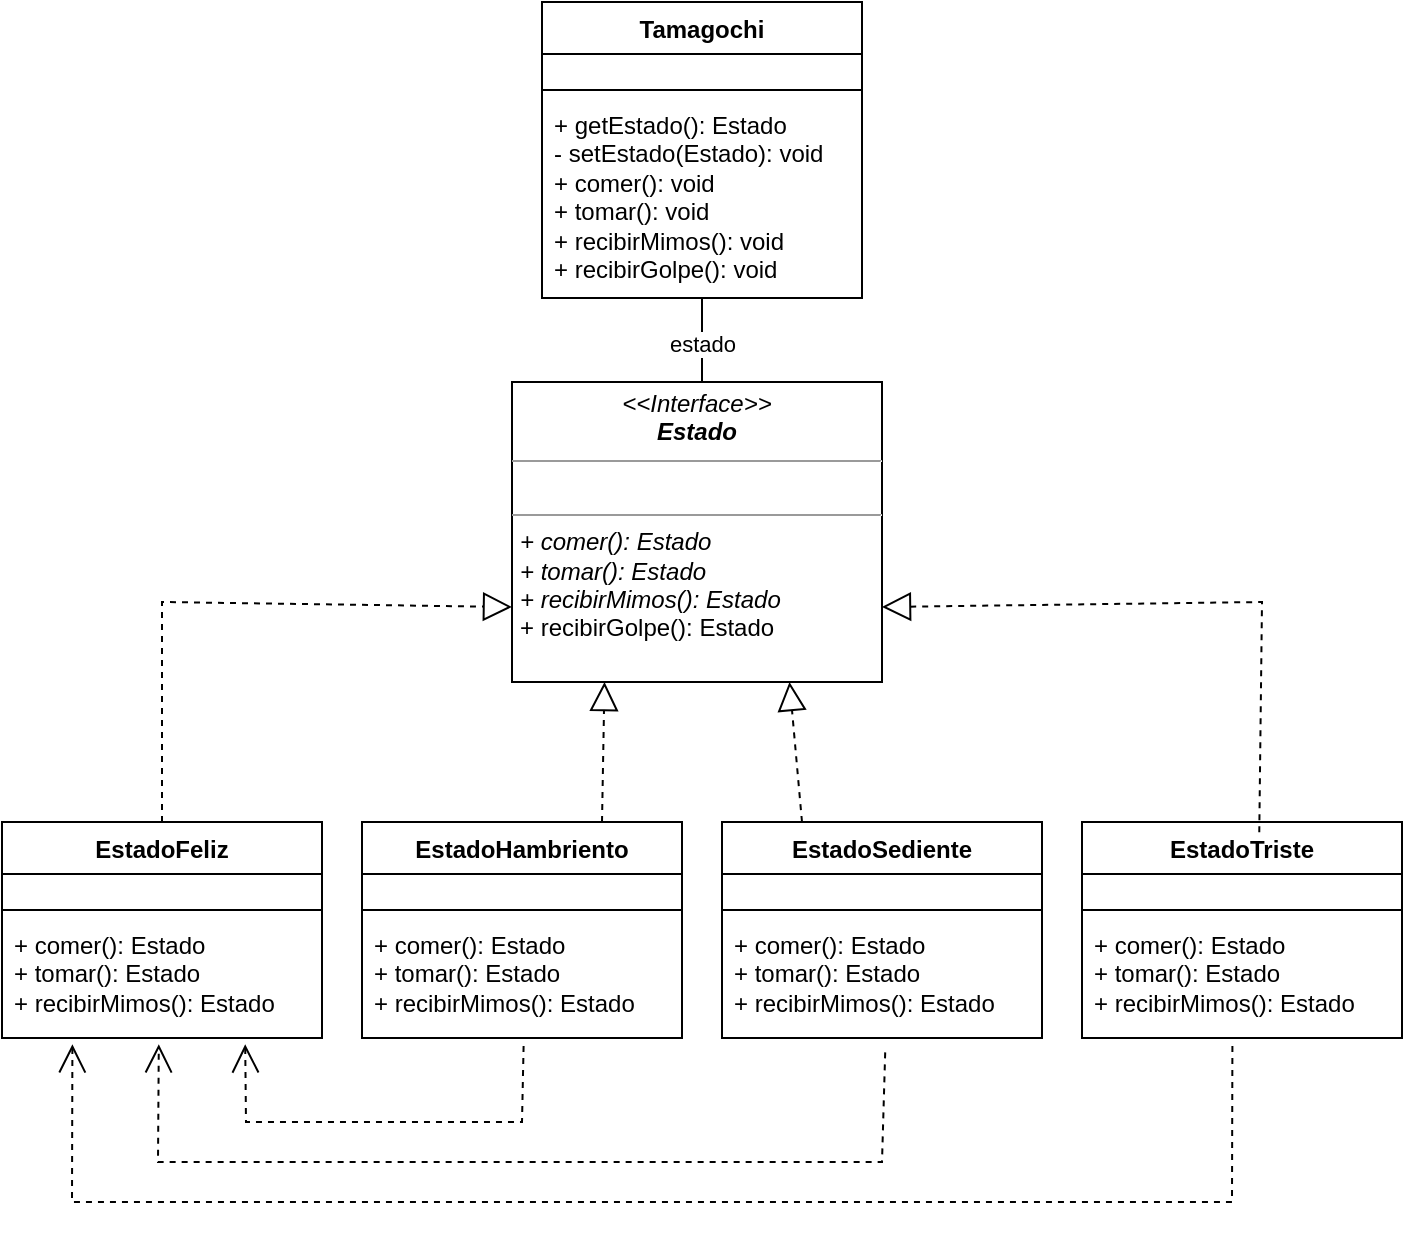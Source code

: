 <mxfile version="21.6.8" type="device" pages="4">
  <diagram name="Clases" id="2YBvvXClWsGukQMizWep">
    <mxGraphModel dx="1034" dy="1570" grid="1" gridSize="10" guides="1" tooltips="1" connect="1" arrows="1" fold="1" page="1" pageScale="1" pageWidth="850" pageHeight="1100" math="0" shadow="0">
      <root>
        <mxCell id="0" />
        <mxCell id="1" parent="0" />
        <mxCell id="gF1a9MIEd-exsyjLZ0xj-34" value="" style="edgeStyle=orthogonalEdgeStyle;rounded=0;orthogonalLoop=1;jettySize=auto;html=1;" parent="1" source="gF1a9MIEd-exsyjLZ0xj-2" edge="1">
          <mxGeometry relative="1" as="geometry">
            <mxPoint x="375" y="160" as="targetPoint" />
          </mxGeometry>
        </mxCell>
        <mxCell id="gF1a9MIEd-exsyjLZ0xj-35" value="estado" style="edgeLabel;html=1;align=center;verticalAlign=middle;resizable=0;points=[];" parent="gF1a9MIEd-exsyjLZ0xj-34" vertex="1" connectable="0">
          <mxGeometry x="-0.217" y="1" relative="1" as="geometry">
            <mxPoint x="-1" y="-31" as="offset" />
          </mxGeometry>
        </mxCell>
        <mxCell id="gF1a9MIEd-exsyjLZ0xj-2" value="Tamagochi" style="swimlane;fontStyle=1;align=center;verticalAlign=top;childLayout=stackLayout;horizontal=1;startSize=26;horizontalStack=0;resizeParent=1;resizeParentMax=0;resizeLast=0;collapsible=1;marginBottom=0;whiteSpace=wrap;html=1;" parent="1" vertex="1">
          <mxGeometry x="300" y="-120" width="160" height="148" as="geometry" />
        </mxCell>
        <mxCell id="gF1a9MIEd-exsyjLZ0xj-3" value="&lt;br&gt;" style="text;strokeColor=none;fillColor=none;align=left;verticalAlign=top;spacingLeft=4;spacingRight=4;overflow=hidden;rotatable=0;points=[[0,0.5],[1,0.5]];portConstraint=eastwest;whiteSpace=wrap;html=1;" parent="gF1a9MIEd-exsyjLZ0xj-2" vertex="1">
          <mxGeometry y="26" width="160" height="14" as="geometry" />
        </mxCell>
        <mxCell id="gF1a9MIEd-exsyjLZ0xj-4" value="" style="line;strokeWidth=1;fillColor=none;align=left;verticalAlign=middle;spacingTop=-1;spacingLeft=3;spacingRight=3;rotatable=0;labelPosition=right;points=[];portConstraint=eastwest;strokeColor=inherit;" parent="gF1a9MIEd-exsyjLZ0xj-2" vertex="1">
          <mxGeometry y="40" width="160" height="8" as="geometry" />
        </mxCell>
        <mxCell id="gF1a9MIEd-exsyjLZ0xj-5" value="+ getEstado(): Estado&lt;br&gt;- setEstado(Estado): void&lt;br&gt;+ comer(): void&lt;br style=&quot;border-color: var(--border-color);&quot;&gt;+ tomar(): void&lt;br style=&quot;border-color: var(--border-color);&quot;&gt;+ recibirMimos(): void&lt;br style=&quot;border-color: var(--border-color);&quot;&gt;+ recibirGolpe(): void" style="text;strokeColor=none;fillColor=none;align=left;verticalAlign=top;spacingLeft=4;spacingRight=4;overflow=hidden;rotatable=0;points=[[0,0.5],[1,0.5]];portConstraint=eastwest;whiteSpace=wrap;html=1;" parent="gF1a9MIEd-exsyjLZ0xj-2" vertex="1">
          <mxGeometry y="48" width="160" height="100" as="geometry" />
        </mxCell>
        <mxCell id="gF1a9MIEd-exsyjLZ0xj-7" value="EstadoFeliz" style="swimlane;fontStyle=1;align=center;verticalAlign=top;childLayout=stackLayout;horizontal=1;startSize=26;horizontalStack=0;resizeParent=1;resizeParentMax=0;resizeLast=0;collapsible=1;marginBottom=0;whiteSpace=wrap;html=1;" parent="1" vertex="1">
          <mxGeometry x="30" y="290" width="160" height="108" as="geometry" />
        </mxCell>
        <mxCell id="gF1a9MIEd-exsyjLZ0xj-8" value="&amp;nbsp;" style="text;strokeColor=none;fillColor=none;align=left;verticalAlign=top;spacingLeft=4;spacingRight=4;overflow=hidden;rotatable=0;points=[[0,0.5],[1,0.5]];portConstraint=eastwest;whiteSpace=wrap;html=1;" parent="gF1a9MIEd-exsyjLZ0xj-7" vertex="1">
          <mxGeometry y="26" width="160" height="14" as="geometry" />
        </mxCell>
        <mxCell id="gF1a9MIEd-exsyjLZ0xj-9" value="" style="line;strokeWidth=1;fillColor=none;align=left;verticalAlign=middle;spacingTop=-1;spacingLeft=3;spacingRight=3;rotatable=0;labelPosition=right;points=[];portConstraint=eastwest;strokeColor=inherit;" parent="gF1a9MIEd-exsyjLZ0xj-7" vertex="1">
          <mxGeometry y="40" width="160" height="8" as="geometry" />
        </mxCell>
        <mxCell id="gF1a9MIEd-exsyjLZ0xj-10" value="+ comer(): Estado&lt;br style=&quot;border-color: var(--border-color);&quot;&gt;+ tomar(): Estado&lt;br style=&quot;border-color: var(--border-color);&quot;&gt;+ recibirMimos(): Estado" style="text;strokeColor=none;fillColor=none;align=left;verticalAlign=top;spacingLeft=4;spacingRight=4;overflow=hidden;rotatable=0;points=[[0,0.5],[1,0.5]];portConstraint=eastwest;whiteSpace=wrap;html=1;" parent="gF1a9MIEd-exsyjLZ0xj-7" vertex="1">
          <mxGeometry y="48" width="160" height="60" as="geometry" />
        </mxCell>
        <mxCell id="gF1a9MIEd-exsyjLZ0xj-12" value="EstadoTriste" style="swimlane;fontStyle=1;align=center;verticalAlign=top;childLayout=stackLayout;horizontal=1;startSize=26;horizontalStack=0;resizeParent=1;resizeParentMax=0;resizeLast=0;collapsible=1;marginBottom=0;whiteSpace=wrap;html=1;" parent="1" vertex="1">
          <mxGeometry x="570" y="290" width="160" height="108" as="geometry" />
        </mxCell>
        <mxCell id="gF1a9MIEd-exsyjLZ0xj-13" value="&amp;nbsp;" style="text;strokeColor=none;fillColor=none;align=left;verticalAlign=top;spacingLeft=4;spacingRight=4;overflow=hidden;rotatable=0;points=[[0,0.5],[1,0.5]];portConstraint=eastwest;whiteSpace=wrap;html=1;" parent="gF1a9MIEd-exsyjLZ0xj-12" vertex="1">
          <mxGeometry y="26" width="160" height="14" as="geometry" />
        </mxCell>
        <mxCell id="gF1a9MIEd-exsyjLZ0xj-14" value="" style="line;strokeWidth=1;fillColor=none;align=left;verticalAlign=middle;spacingTop=-1;spacingLeft=3;spacingRight=3;rotatable=0;labelPosition=right;points=[];portConstraint=eastwest;strokeColor=inherit;" parent="gF1a9MIEd-exsyjLZ0xj-12" vertex="1">
          <mxGeometry y="40" width="160" height="8" as="geometry" />
        </mxCell>
        <mxCell id="gF1a9MIEd-exsyjLZ0xj-15" value="+ comer(): Estado&lt;br style=&quot;border-color: var(--border-color);&quot;&gt;+ tomar(): Estado&lt;br style=&quot;border-color: var(--border-color);&quot;&gt;+ recibirMimos(): Estado" style="text;strokeColor=none;fillColor=none;align=left;verticalAlign=top;spacingLeft=4;spacingRight=4;overflow=hidden;rotatable=0;points=[[0,0.5],[1,0.5]];portConstraint=eastwest;whiteSpace=wrap;html=1;" parent="gF1a9MIEd-exsyjLZ0xj-12" vertex="1">
          <mxGeometry y="48" width="160" height="60" as="geometry" />
        </mxCell>
        <mxCell id="gF1a9MIEd-exsyjLZ0xj-16" value="EstadoHambriento" style="swimlane;fontStyle=1;align=center;verticalAlign=top;childLayout=stackLayout;horizontal=1;startSize=26;horizontalStack=0;resizeParent=1;resizeParentMax=0;resizeLast=0;collapsible=1;marginBottom=0;whiteSpace=wrap;html=1;" parent="1" vertex="1">
          <mxGeometry x="210" y="290" width="160" height="108" as="geometry" />
        </mxCell>
        <mxCell id="gF1a9MIEd-exsyjLZ0xj-17" value="&amp;nbsp;" style="text;strokeColor=none;fillColor=none;align=left;verticalAlign=top;spacingLeft=4;spacingRight=4;overflow=hidden;rotatable=0;points=[[0,0.5],[1,0.5]];portConstraint=eastwest;whiteSpace=wrap;html=1;" parent="gF1a9MIEd-exsyjLZ0xj-16" vertex="1">
          <mxGeometry y="26" width="160" height="14" as="geometry" />
        </mxCell>
        <mxCell id="gF1a9MIEd-exsyjLZ0xj-18" value="" style="line;strokeWidth=1;fillColor=none;align=left;verticalAlign=middle;spacingTop=-1;spacingLeft=3;spacingRight=3;rotatable=0;labelPosition=right;points=[];portConstraint=eastwest;strokeColor=inherit;" parent="gF1a9MIEd-exsyjLZ0xj-16" vertex="1">
          <mxGeometry y="40" width="160" height="8" as="geometry" />
        </mxCell>
        <mxCell id="gF1a9MIEd-exsyjLZ0xj-19" value="+ comer(): Estado&lt;br style=&quot;border-color: var(--border-color);&quot;&gt;+ tomar(): Estado&lt;br style=&quot;border-color: var(--border-color);&quot;&gt;+ recibirMimos(): Estado" style="text;strokeColor=none;fillColor=none;align=left;verticalAlign=top;spacingLeft=4;spacingRight=4;overflow=hidden;rotatable=0;points=[[0,0.5],[1,0.5]];portConstraint=eastwest;whiteSpace=wrap;html=1;" parent="gF1a9MIEd-exsyjLZ0xj-16" vertex="1">
          <mxGeometry y="48" width="160" height="60" as="geometry" />
        </mxCell>
        <mxCell id="gF1a9MIEd-exsyjLZ0xj-20" value="EstadoSediente" style="swimlane;fontStyle=1;align=center;verticalAlign=top;childLayout=stackLayout;horizontal=1;startSize=26;horizontalStack=0;resizeParent=1;resizeParentMax=0;resizeLast=0;collapsible=1;marginBottom=0;whiteSpace=wrap;html=1;" parent="1" vertex="1">
          <mxGeometry x="390" y="290" width="160" height="108" as="geometry" />
        </mxCell>
        <mxCell id="gF1a9MIEd-exsyjLZ0xj-21" value="&amp;nbsp;" style="text;strokeColor=none;fillColor=none;align=left;verticalAlign=top;spacingLeft=4;spacingRight=4;overflow=hidden;rotatable=0;points=[[0,0.5],[1,0.5]];portConstraint=eastwest;whiteSpace=wrap;html=1;" parent="gF1a9MIEd-exsyjLZ0xj-20" vertex="1">
          <mxGeometry y="26" width="160" height="14" as="geometry" />
        </mxCell>
        <mxCell id="gF1a9MIEd-exsyjLZ0xj-22" value="" style="line;strokeWidth=1;fillColor=none;align=left;verticalAlign=middle;spacingTop=-1;spacingLeft=3;spacingRight=3;rotatable=0;labelPosition=right;points=[];portConstraint=eastwest;strokeColor=inherit;" parent="gF1a9MIEd-exsyjLZ0xj-20" vertex="1">
          <mxGeometry y="40" width="160" height="8" as="geometry" />
        </mxCell>
        <mxCell id="gF1a9MIEd-exsyjLZ0xj-23" value="+ comer(): Estado&lt;br style=&quot;border-color: var(--border-color);&quot;&gt;+ tomar(): Estado&lt;br style=&quot;border-color: var(--border-color);&quot;&gt;+ recibirMimos(): Estado" style="text;strokeColor=none;fillColor=none;align=left;verticalAlign=top;spacingLeft=4;spacingRight=4;overflow=hidden;rotatable=0;points=[[0,0.5],[1,0.5]];portConstraint=eastwest;whiteSpace=wrap;html=1;" parent="gF1a9MIEd-exsyjLZ0xj-20" vertex="1">
          <mxGeometry y="48" width="160" height="60" as="geometry" />
        </mxCell>
        <mxCell id="gF1a9MIEd-exsyjLZ0xj-27" value="" style="endArrow=block;dashed=1;endFill=0;endSize=12;html=1;rounded=0;entryX=0;entryY=0.75;entryDx=0;entryDy=0;exitX=0.5;exitY=0;exitDx=0;exitDy=0;" parent="1" source="gF1a9MIEd-exsyjLZ0xj-7" target="gF1a9MIEd-exsyjLZ0xj-44" edge="1">
          <mxGeometry width="160" relative="1" as="geometry">
            <mxPoint x="90" y="250" as="sourcePoint" />
            <mxPoint x="320" y="200" as="targetPoint" />
            <Array as="points">
              <mxPoint x="110" y="180" />
            </Array>
          </mxGeometry>
        </mxCell>
        <mxCell id="gF1a9MIEd-exsyjLZ0xj-28" value="" style="endArrow=block;dashed=1;endFill=0;endSize=12;html=1;rounded=0;exitX=0.75;exitY=0;exitDx=0;exitDy=0;entryX=0.25;entryY=1;entryDx=0;entryDy=0;" parent="1" source="gF1a9MIEd-exsyjLZ0xj-16" target="gF1a9MIEd-exsyjLZ0xj-44" edge="1">
          <mxGeometry width="160" relative="1" as="geometry">
            <mxPoint x="270" y="280" as="sourcePoint" />
            <mxPoint x="327" y="264" as="targetPoint" />
          </mxGeometry>
        </mxCell>
        <mxCell id="gF1a9MIEd-exsyjLZ0xj-30" value="" style="endArrow=block;dashed=1;endFill=0;endSize=12;html=1;rounded=0;exitX=0.25;exitY=0;exitDx=0;exitDy=0;entryX=0.75;entryY=1;entryDx=0;entryDy=0;" parent="1" source="gF1a9MIEd-exsyjLZ0xj-20" target="gF1a9MIEd-exsyjLZ0xj-44" edge="1">
          <mxGeometry width="160" relative="1" as="geometry">
            <mxPoint x="390" y="248" as="sourcePoint" />
            <mxPoint x="395.35" y="239.36" as="targetPoint" />
          </mxGeometry>
        </mxCell>
        <mxCell id="gF1a9MIEd-exsyjLZ0xj-31" value="" style="endArrow=block;dashed=1;endFill=0;endSize=12;html=1;rounded=0;exitX=0.554;exitY=0.047;exitDx=0;exitDy=0;entryX=1;entryY=0.75;entryDx=0;entryDy=0;exitPerimeter=0;" parent="1" source="gF1a9MIEd-exsyjLZ0xj-12" target="gF1a9MIEd-exsyjLZ0xj-44" edge="1">
          <mxGeometry width="160" relative="1" as="geometry">
            <mxPoint x="650" y="280" as="sourcePoint" />
            <mxPoint x="430" y="210" as="targetPoint" />
            <Array as="points">
              <mxPoint x="660" y="180" />
            </Array>
          </mxGeometry>
        </mxCell>
        <mxCell id="gF1a9MIEd-exsyjLZ0xj-44" value="&lt;p style=&quot;margin:0px;margin-top:4px;text-align:center;&quot;&gt;&lt;i&gt;&amp;lt;&amp;lt;Interface&amp;gt;&amp;gt;&lt;/i&gt;&lt;br&gt;&lt;b&gt;&lt;i&gt;Estado&lt;/i&gt;&lt;/b&gt;&lt;/p&gt;&lt;hr size=&quot;1&quot;&gt;&lt;p style=&quot;margin:0px;margin-left:4px;&quot;&gt;&lt;br&gt;&lt;/p&gt;&lt;hr size=&quot;1&quot;&gt;&lt;p style=&quot;margin:0px;margin-left:4px;&quot;&gt;&lt;i&gt;+ comer(): Estado&lt;br style=&quot;border-color: var(--border-color);&quot;&gt;+ tomar(): Estado&lt;br style=&quot;border-color: var(--border-color);&quot;&gt;+ recibirMimos(): Estado&lt;/i&gt;&lt;br style=&quot;border-color: var(--border-color);&quot;&gt;+ recibirGolpe(): Estado&lt;/p&gt;" style="verticalAlign=top;align=left;overflow=fill;fontSize=12;fontFamily=Helvetica;html=1;whiteSpace=wrap;" parent="1" vertex="1">
          <mxGeometry x="285" y="70" width="185" height="150" as="geometry" />
        </mxCell>
        <mxCell id="uzs8icv4PWG_tnimGn_D-1" value="" style="endArrow=open;endSize=12;dashed=1;html=1;rounded=0;entryX=0.22;entryY=1.053;entryDx=0;entryDy=0;entryPerimeter=0;exitX=0.47;exitY=1.067;exitDx=0;exitDy=0;exitPerimeter=0;" parent="1" source="gF1a9MIEd-exsyjLZ0xj-15" target="gF1a9MIEd-exsyjLZ0xj-10" edge="1">
          <mxGeometry width="160" relative="1" as="geometry">
            <mxPoint x="320" y="550" as="sourcePoint" />
            <mxPoint x="90.2" y="450.08" as="targetPoint" />
            <Array as="points">
              <mxPoint x="645" y="480" />
              <mxPoint x="65" y="480" />
            </Array>
          </mxGeometry>
        </mxCell>
        <mxCell id="uzs8icv4PWG_tnimGn_D-3" value="" style="endArrow=open;endSize=12;dashed=1;html=1;rounded=0;entryX=0.49;entryY=1.053;entryDx=0;entryDy=0;entryPerimeter=0;exitX=0.51;exitY=1.12;exitDx=0;exitDy=0;exitPerimeter=0;" parent="1" source="gF1a9MIEd-exsyjLZ0xj-23" target="gF1a9MIEd-exsyjLZ0xj-10" edge="1">
          <mxGeometry width="160" relative="1" as="geometry">
            <mxPoint x="655" y="412" as="sourcePoint" />
            <mxPoint x="75" y="411" as="targetPoint" />
            <Array as="points">
              <mxPoint x="470" y="460" />
              <mxPoint x="108" y="460" />
            </Array>
          </mxGeometry>
        </mxCell>
        <mxCell id="uzs8icv4PWG_tnimGn_D-4" value="" style="endArrow=open;endSize=12;dashed=1;html=1;rounded=0;entryX=0.76;entryY=1.053;entryDx=0;entryDy=0;entryPerimeter=0;exitX=0.505;exitY=1.067;exitDx=0;exitDy=0;exitPerimeter=0;" parent="1" source="gF1a9MIEd-exsyjLZ0xj-19" target="gF1a9MIEd-exsyjLZ0xj-10" edge="1">
          <mxGeometry width="160" relative="1" as="geometry">
            <mxPoint x="665" y="422" as="sourcePoint" />
            <mxPoint x="85" y="421" as="targetPoint" />
            <Array as="points">
              <mxPoint x="290" y="440" />
              <mxPoint x="152" y="440" />
            </Array>
          </mxGeometry>
        </mxCell>
      </root>
    </mxGraphModel>
  </diagram>
  <diagram id="pLZqd8qdYW_RHR1XWmlb" name="Hambriento">
    <mxGraphModel dx="1034" dy="470" grid="1" gridSize="10" guides="1" tooltips="1" connect="1" arrows="1" fold="1" page="1" pageScale="1" pageWidth="827" pageHeight="1169" math="0" shadow="0">
      <root>
        <mxCell id="0" />
        <mxCell id="1" parent="0" />
        <mxCell id="s3LsVuRwAir_h__qt_x4-1" value=":Tamagochi" style="shape=umlLifeline;perimeter=lifelinePerimeter;whiteSpace=wrap;html=1;container=0;dropTarget=0;collapsible=0;recursiveResize=0;outlineConnect=0;portConstraint=eastwest;newEdgeStyle={&quot;edgeStyle&quot;:&quot;elbowEdgeStyle&quot;,&quot;elbow&quot;:&quot;vertical&quot;,&quot;curved&quot;:0,&quot;rounded&quot;:0};" parent="1" vertex="1">
          <mxGeometry x="60" y="40" width="100" height="340" as="geometry" />
        </mxCell>
        <mxCell id="s3LsVuRwAir_h__qt_x4-2" value="" style="html=1;points=[];perimeter=orthogonalPerimeter;outlineConnect=0;targetShapes=umlLifeline;portConstraint=eastwest;newEdgeStyle={&quot;edgeStyle&quot;:&quot;elbowEdgeStyle&quot;,&quot;elbow&quot;:&quot;vertical&quot;,&quot;curved&quot;:0,&quot;rounded&quot;:0};" parent="s3LsVuRwAir_h__qt_x4-1" vertex="1">
          <mxGeometry x="45" y="70" width="10" height="250" as="geometry" />
        </mxCell>
        <mxCell id="s3LsVuRwAir_h__qt_x4-3" value="getEstado()" style="html=1;verticalAlign=bottom;startArrow=oval;endArrow=block;startSize=8;edgeStyle=elbowEdgeStyle;elbow=vertical;curved=0;rounded=0;" parent="s3LsVuRwAir_h__qt_x4-1" target="s3LsVuRwAir_h__qt_x4-2" edge="1">
          <mxGeometry relative="1" as="geometry">
            <mxPoint x="-40" y="70" as="sourcePoint" />
          </mxGeometry>
        </mxCell>
        <mxCell id="OFNguRm0jjeq558_dtSO-4" value="" style="html=1;points=[[0,0,0,0,5],[0,1,0,0,-5],[1,0,0,0,5],[1,1,0,0,-5]];perimeter=orthogonalPerimeter;outlineConnect=0;targetShapes=umlLifeline;portConstraint=eastwest;newEdgeStyle={&quot;curved&quot;:0,&quot;rounded&quot;:0};" parent="s3LsVuRwAir_h__qt_x4-1" vertex="1">
          <mxGeometry x="51" y="250" width="10" height="40" as="geometry" />
        </mxCell>
        <mxCell id="OFNguRm0jjeq558_dtSO-5" value="setEstado(EstadoFeliz)" style="html=1;align=left;spacingLeft=2;endArrow=block;rounded=0;edgeStyle=orthogonalEdgeStyle;curved=0;rounded=0;" parent="s3LsVuRwAir_h__qt_x4-1" target="OFNguRm0jjeq558_dtSO-4" edge="1">
          <mxGeometry relative="1" as="geometry">
            <mxPoint x="54" y="240" as="sourcePoint" />
            <Array as="points">
              <mxPoint x="84" y="240" />
              <mxPoint x="84" y="270" />
            </Array>
            <mxPoint x="66" y="270" as="targetPoint" />
          </mxGeometry>
        </mxCell>
        <mxCell id="s3LsVuRwAir_h__qt_x4-5" value=":EstadoHambriento" style="shape=umlLifeline;perimeter=lifelinePerimeter;whiteSpace=wrap;html=1;container=0;dropTarget=0;collapsible=0;recursiveResize=0;outlineConnect=0;portConstraint=eastwest;newEdgeStyle={&quot;edgeStyle&quot;:&quot;elbowEdgeStyle&quot;,&quot;elbow&quot;:&quot;vertical&quot;,&quot;curved&quot;:0,&quot;rounded&quot;:0};" parent="1" vertex="1">
          <mxGeometry x="240" y="40" width="120" height="340" as="geometry" />
        </mxCell>
        <mxCell id="s3LsVuRwAir_h__qt_x4-6" value="" style="html=1;points=[];perimeter=orthogonalPerimeter;outlineConnect=0;targetShapes=umlLifeline;portConstraint=eastwest;newEdgeStyle={&quot;edgeStyle&quot;:&quot;elbowEdgeStyle&quot;,&quot;elbow&quot;:&quot;vertical&quot;,&quot;curved&quot;:0,&quot;rounded&quot;:0};" parent="s3LsVuRwAir_h__qt_x4-5" vertex="1">
          <mxGeometry x="55" y="150" width="10" height="70" as="geometry" />
        </mxCell>
        <mxCell id="zt0cxhJF0XTcZw9XV4lG-1" value="EstadoHambriento" style="html=1;verticalAlign=bottom;endArrow=open;dashed=1;endSize=8;edgeStyle=elbowEdgeStyle;elbow=vertical;curved=0;rounded=0;" parent="1" edge="1">
          <mxGeometry relative="1" as="geometry">
            <mxPoint x="10" y="140" as="targetPoint" />
            <Array as="points">
              <mxPoint x="75" y="140" />
            </Array>
            <mxPoint x="100" y="140" as="sourcePoint" />
          </mxGeometry>
        </mxCell>
        <mxCell id="zt0cxhJF0XTcZw9XV4lG-2" value="comer()" style="html=1;verticalAlign=bottom;startArrow=oval;endArrow=block;startSize=8;edgeStyle=elbowEdgeStyle;elbow=vertical;curved=0;rounded=0;" parent="1" target="s3LsVuRwAir_h__qt_x4-2" edge="1">
          <mxGeometry relative="1" as="geometry">
            <mxPoint x="20" y="170" as="sourcePoint" />
            <mxPoint x="100" y="170" as="targetPoint" />
          </mxGeometry>
        </mxCell>
        <mxCell id="s3LsVuRwAir_h__qt_x4-8" value="EstadoFeliz" style="html=1;verticalAlign=bottom;endArrow=open;dashed=1;endSize=8;edgeStyle=elbowEdgeStyle;elbow=vertical;curved=0;rounded=0;" parent="1" source="s3LsVuRwAir_h__qt_x4-6" edge="1">
          <mxGeometry relative="1" as="geometry">
            <mxPoint x="120" y="244.5" as="targetPoint" />
            <Array as="points">
              <mxPoint x="215" y="244.5" />
            </Array>
            <mxPoint x="290" y="244.5" as="sourcePoint" />
          </mxGeometry>
        </mxCell>
        <mxCell id="s3LsVuRwAir_h__qt_x4-4" value="" style="html=1;points=[];perimeter=orthogonalPerimeter;outlineConnect=0;targetShapes=umlLifeline;portConstraint=eastwest;newEdgeStyle={&quot;edgeStyle&quot;:&quot;elbowEdgeStyle&quot;,&quot;elbow&quot;:&quot;vertical&quot;,&quot;curved&quot;:0,&quot;rounded&quot;:0};" parent="1" vertex="1">
          <mxGeometry x="110" y="230" width="10" height="40" as="geometry" />
        </mxCell>
        <mxCell id="s3LsVuRwAir_h__qt_x4-7" value="comer()" style="html=1;verticalAlign=bottom;endArrow=block;edgeStyle=elbowEdgeStyle;elbow=vertical;curved=0;rounded=0;" parent="1" target="s3LsVuRwAir_h__qt_x4-5" edge="1">
          <mxGeometry relative="1" as="geometry">
            <mxPoint x="115" y="200" as="sourcePoint" />
            <Array as="points">
              <mxPoint x="200" y="200" />
            </Array>
            <mxPoint x="285" y="200" as="targetPoint" />
          </mxGeometry>
        </mxCell>
        <mxCell id="OFNguRm0jjeq558_dtSO-3" value="EstadoFeliz" style="html=1;verticalAlign=bottom;endArrow=open;dashed=1;endSize=8;edgeStyle=elbowEdgeStyle;elbow=vertical;curved=0;rounded=0;" parent="1" edge="1">
          <mxGeometry relative="1" as="geometry">
            <mxPoint x="10" y="350" as="targetPoint" />
            <Array as="points">
              <mxPoint x="75" y="350" />
            </Array>
            <mxPoint x="100" y="350" as="sourcePoint" />
          </mxGeometry>
        </mxCell>
      </root>
    </mxGraphModel>
  </diagram>
  <diagram id="m5VwZkLOf0w7YB0Z_tCE" name="Sediento">
    <mxGraphModel dx="1282" dy="501" grid="1" gridSize="10" guides="1" tooltips="1" connect="1" arrows="1" fold="1" page="1" pageScale="1" pageWidth="827" pageHeight="1169" math="0" shadow="0">
      <root>
        <mxCell id="0" />
        <mxCell id="1" parent="0" />
        <mxCell id="IYd66hr17s8_wbeHEH9x-1" value=":Tamagochi" style="shape=umlLifeline;perimeter=lifelinePerimeter;whiteSpace=wrap;html=1;container=0;dropTarget=0;collapsible=0;recursiveResize=0;outlineConnect=0;portConstraint=eastwest;newEdgeStyle={&quot;edgeStyle&quot;:&quot;elbowEdgeStyle&quot;,&quot;elbow&quot;:&quot;vertical&quot;,&quot;curved&quot;:0,&quot;rounded&quot;:0};" vertex="1" parent="1">
          <mxGeometry x="60" y="40" width="100" height="340" as="geometry" />
        </mxCell>
        <mxCell id="IYd66hr17s8_wbeHEH9x-2" value="" style="html=1;points=[];perimeter=orthogonalPerimeter;outlineConnect=0;targetShapes=umlLifeline;portConstraint=eastwest;newEdgeStyle={&quot;edgeStyle&quot;:&quot;elbowEdgeStyle&quot;,&quot;elbow&quot;:&quot;vertical&quot;,&quot;curved&quot;:0,&quot;rounded&quot;:0};" vertex="1" parent="IYd66hr17s8_wbeHEH9x-1">
          <mxGeometry x="45" y="70" width="10" height="250" as="geometry" />
        </mxCell>
        <mxCell id="IYd66hr17s8_wbeHEH9x-3" value="getEstado()" style="html=1;verticalAlign=bottom;startArrow=oval;endArrow=block;startSize=8;edgeStyle=elbowEdgeStyle;elbow=vertical;curved=0;rounded=0;" edge="1" parent="IYd66hr17s8_wbeHEH9x-1" target="IYd66hr17s8_wbeHEH9x-2">
          <mxGeometry relative="1" as="geometry">
            <mxPoint x="-40" y="70" as="sourcePoint" />
          </mxGeometry>
        </mxCell>
        <mxCell id="IYd66hr17s8_wbeHEH9x-4" value="" style="html=1;points=[[0,0,0,0,5],[0,1,0,0,-5],[1,0,0,0,5],[1,1,0,0,-5]];perimeter=orthogonalPerimeter;outlineConnect=0;targetShapes=umlLifeline;portConstraint=eastwest;newEdgeStyle={&quot;curved&quot;:0,&quot;rounded&quot;:0};" vertex="1" parent="IYd66hr17s8_wbeHEH9x-1">
          <mxGeometry x="51" y="250" width="10" height="40" as="geometry" />
        </mxCell>
        <mxCell id="IYd66hr17s8_wbeHEH9x-5" value="setEstado(EstadoTriste)" style="html=1;align=left;spacingLeft=2;endArrow=block;rounded=0;edgeStyle=orthogonalEdgeStyle;curved=0;rounded=0;" edge="1" parent="IYd66hr17s8_wbeHEH9x-1" target="IYd66hr17s8_wbeHEH9x-4">
          <mxGeometry relative="1" as="geometry">
            <mxPoint x="54" y="240" as="sourcePoint" />
            <Array as="points">
              <mxPoint x="84" y="240" />
              <mxPoint x="84" y="270" />
            </Array>
            <mxPoint x="66" y="270" as="targetPoint" />
          </mxGeometry>
        </mxCell>
        <mxCell id="IYd66hr17s8_wbeHEH9x-6" value=":EstadoSediento" style="shape=umlLifeline;perimeter=lifelinePerimeter;whiteSpace=wrap;html=1;container=0;dropTarget=0;collapsible=0;recursiveResize=0;outlineConnect=0;portConstraint=eastwest;newEdgeStyle={&quot;edgeStyle&quot;:&quot;elbowEdgeStyle&quot;,&quot;elbow&quot;:&quot;vertical&quot;,&quot;curved&quot;:0,&quot;rounded&quot;:0};" vertex="1" parent="1">
          <mxGeometry x="240" y="40" width="120" height="340" as="geometry" />
        </mxCell>
        <mxCell id="IYd66hr17s8_wbeHEH9x-7" value="" style="html=1;points=[];perimeter=orthogonalPerimeter;outlineConnect=0;targetShapes=umlLifeline;portConstraint=eastwest;newEdgeStyle={&quot;edgeStyle&quot;:&quot;elbowEdgeStyle&quot;,&quot;elbow&quot;:&quot;vertical&quot;,&quot;curved&quot;:0,&quot;rounded&quot;:0};" vertex="1" parent="IYd66hr17s8_wbeHEH9x-6">
          <mxGeometry x="55" y="150" width="10" height="70" as="geometry" />
        </mxCell>
        <mxCell id="IYd66hr17s8_wbeHEH9x-8" value="EstadoSediento" style="html=1;verticalAlign=bottom;endArrow=open;dashed=1;endSize=8;edgeStyle=elbowEdgeStyle;elbow=vertical;curved=0;rounded=0;" edge="1" parent="1">
          <mxGeometry relative="1" as="geometry">
            <mxPoint x="10" y="140" as="targetPoint" />
            <Array as="points">
              <mxPoint x="75" y="140" />
            </Array>
            <mxPoint x="100" y="140" as="sourcePoint" />
          </mxGeometry>
        </mxCell>
        <mxCell id="IYd66hr17s8_wbeHEH9x-9" value="recibirGolpe()" style="html=1;verticalAlign=bottom;startArrow=oval;endArrow=block;startSize=8;edgeStyle=elbowEdgeStyle;elbow=vertical;curved=0;rounded=0;" edge="1" parent="1" target="IYd66hr17s8_wbeHEH9x-2">
          <mxGeometry relative="1" as="geometry">
            <mxPoint x="20" y="170" as="sourcePoint" />
            <mxPoint x="100" y="170" as="targetPoint" />
          </mxGeometry>
        </mxCell>
        <mxCell id="IYd66hr17s8_wbeHEH9x-10" value="EstadoTriste" style="html=1;verticalAlign=bottom;endArrow=open;dashed=1;endSize=8;edgeStyle=elbowEdgeStyle;elbow=horizontal;curved=0;rounded=0;" edge="1" parent="1" source="IYd66hr17s8_wbeHEH9x-7">
          <mxGeometry relative="1" as="geometry">
            <mxPoint x="120" y="244.5" as="targetPoint" />
            <Array as="points">
              <mxPoint x="215" y="244.5" />
            </Array>
            <mxPoint x="290" y="244.5" as="sourcePoint" />
          </mxGeometry>
        </mxCell>
        <mxCell id="IYd66hr17s8_wbeHEH9x-11" value="" style="html=1;points=[];perimeter=orthogonalPerimeter;outlineConnect=0;targetShapes=umlLifeline;portConstraint=eastwest;newEdgeStyle={&quot;edgeStyle&quot;:&quot;elbowEdgeStyle&quot;,&quot;elbow&quot;:&quot;vertical&quot;,&quot;curved&quot;:0,&quot;rounded&quot;:0};" vertex="1" parent="1">
          <mxGeometry x="110" y="230" width="10" height="40" as="geometry" />
        </mxCell>
        <mxCell id="IYd66hr17s8_wbeHEH9x-12" value="recibirGolpe()" style="html=1;verticalAlign=bottom;endArrow=block;edgeStyle=elbowEdgeStyle;elbow=vertical;curved=0;rounded=0;" edge="1" parent="1" target="IYd66hr17s8_wbeHEH9x-6">
          <mxGeometry relative="1" as="geometry">
            <mxPoint x="115" y="200" as="sourcePoint" />
            <Array as="points">
              <mxPoint x="200" y="200" />
            </Array>
            <mxPoint x="285" y="200" as="targetPoint" />
          </mxGeometry>
        </mxCell>
        <mxCell id="IYd66hr17s8_wbeHEH9x-13" value="EstadoTriste" style="html=1;verticalAlign=bottom;endArrow=open;dashed=1;endSize=8;edgeStyle=elbowEdgeStyle;elbow=horizontal;curved=0;rounded=0;" edge="1" parent="1">
          <mxGeometry relative="1" as="geometry">
            <mxPoint x="10" y="350" as="targetPoint" />
            <Array as="points">
              <mxPoint x="75" y="350" />
            </Array>
            <mxPoint x="100" y="350" as="sourcePoint" />
          </mxGeometry>
        </mxCell>
      </root>
    </mxGraphModel>
  </diagram>
  <diagram id="0DR1nzw_nkO3cDWh5Qdt" name="Triste">
    <mxGraphModel dx="1034" dy="470" grid="1" gridSize="10" guides="1" tooltips="1" connect="1" arrows="1" fold="1" page="1" pageScale="1" pageWidth="827" pageHeight="1169" math="0" shadow="0">
      <root>
        <mxCell id="0" />
        <mxCell id="1" parent="0" />
        <mxCell id="9DCXGP7K_LvwyMp1isM--1" value=":Tamagochi" style="shape=umlLifeline;perimeter=lifelinePerimeter;whiteSpace=wrap;html=1;container=0;dropTarget=0;collapsible=0;recursiveResize=0;outlineConnect=0;portConstraint=eastwest;newEdgeStyle={&quot;edgeStyle&quot;:&quot;elbowEdgeStyle&quot;,&quot;elbow&quot;:&quot;vertical&quot;,&quot;curved&quot;:0,&quot;rounded&quot;:0};" parent="1" vertex="1">
          <mxGeometry x="60" y="40" width="100" height="340" as="geometry" />
        </mxCell>
        <mxCell id="9DCXGP7K_LvwyMp1isM--2" value="" style="html=1;points=[];perimeter=orthogonalPerimeter;outlineConnect=0;targetShapes=umlLifeline;portConstraint=eastwest;newEdgeStyle={&quot;edgeStyle&quot;:&quot;elbowEdgeStyle&quot;,&quot;elbow&quot;:&quot;vertical&quot;,&quot;curved&quot;:0,&quot;rounded&quot;:0};" parent="9DCXGP7K_LvwyMp1isM--1" vertex="1">
          <mxGeometry x="45" y="70" width="10" height="250" as="geometry" />
        </mxCell>
        <mxCell id="9DCXGP7K_LvwyMp1isM--3" value="getEstado()" style="html=1;verticalAlign=bottom;startArrow=oval;endArrow=block;startSize=8;edgeStyle=elbowEdgeStyle;elbow=vertical;curved=0;rounded=0;" parent="9DCXGP7K_LvwyMp1isM--1" target="9DCXGP7K_LvwyMp1isM--2" edge="1">
          <mxGeometry relative="1" as="geometry">
            <mxPoint x="-40" y="70" as="sourcePoint" />
          </mxGeometry>
        </mxCell>
        <mxCell id="9DCXGP7K_LvwyMp1isM--4" value="" style="html=1;points=[[0,0,0,0,5],[0,1,0,0,-5],[1,0,0,0,5],[1,1,0,0,-5]];perimeter=orthogonalPerimeter;outlineConnect=0;targetShapes=umlLifeline;portConstraint=eastwest;newEdgeStyle={&quot;curved&quot;:0,&quot;rounded&quot;:0};" parent="9DCXGP7K_LvwyMp1isM--1" vertex="1">
          <mxGeometry x="51" y="250" width="10" height="40" as="geometry" />
        </mxCell>
        <mxCell id="9DCXGP7K_LvwyMp1isM--5" value="setEstado(EstadoTriste)" style="html=1;align=left;spacingLeft=2;endArrow=block;rounded=0;edgeStyle=orthogonalEdgeStyle;curved=0;rounded=0;" parent="9DCXGP7K_LvwyMp1isM--1" target="9DCXGP7K_LvwyMp1isM--4" edge="1">
          <mxGeometry relative="1" as="geometry">
            <mxPoint x="54" y="240" as="sourcePoint" />
            <Array as="points">
              <mxPoint x="84" y="240" />
              <mxPoint x="84" y="270" />
            </Array>
            <mxPoint x="66" y="270" as="targetPoint" />
          </mxGeometry>
        </mxCell>
        <mxCell id="9DCXGP7K_LvwyMp1isM--6" value=":EstadoTriste" style="shape=umlLifeline;perimeter=lifelinePerimeter;whiteSpace=wrap;html=1;container=0;dropTarget=0;collapsible=0;recursiveResize=0;outlineConnect=0;portConstraint=eastwest;newEdgeStyle={&quot;edgeStyle&quot;:&quot;elbowEdgeStyle&quot;,&quot;elbow&quot;:&quot;vertical&quot;,&quot;curved&quot;:0,&quot;rounded&quot;:0};" parent="1" vertex="1">
          <mxGeometry x="240" y="40" width="120" height="340" as="geometry" />
        </mxCell>
        <mxCell id="9DCXGP7K_LvwyMp1isM--7" value="" style="html=1;points=[];perimeter=orthogonalPerimeter;outlineConnect=0;targetShapes=umlLifeline;portConstraint=eastwest;newEdgeStyle={&quot;edgeStyle&quot;:&quot;elbowEdgeStyle&quot;,&quot;elbow&quot;:&quot;vertical&quot;,&quot;curved&quot;:0,&quot;rounded&quot;:0};" parent="9DCXGP7K_LvwyMp1isM--6" vertex="1">
          <mxGeometry x="55" y="150" width="10" height="70" as="geometry" />
        </mxCell>
        <mxCell id="9DCXGP7K_LvwyMp1isM--8" value="EstadoTriste" style="html=1;verticalAlign=bottom;endArrow=open;dashed=1;endSize=8;edgeStyle=elbowEdgeStyle;elbow=vertical;curved=0;rounded=0;" parent="1" edge="1">
          <mxGeometry relative="1" as="geometry">
            <mxPoint x="10" y="140" as="targetPoint" />
            <Array as="points">
              <mxPoint x="75" y="140" />
            </Array>
            <mxPoint x="100" y="140" as="sourcePoint" />
          </mxGeometry>
        </mxCell>
        <mxCell id="9DCXGP7K_LvwyMp1isM--9" value="tomar()" style="html=1;verticalAlign=bottom;startArrow=oval;endArrow=block;startSize=8;edgeStyle=elbowEdgeStyle;elbow=vertical;curved=0;rounded=0;" parent="1" target="9DCXGP7K_LvwyMp1isM--2" edge="1">
          <mxGeometry relative="1" as="geometry">
            <mxPoint x="20" y="170" as="sourcePoint" />
            <mxPoint x="100" y="170" as="targetPoint" />
          </mxGeometry>
        </mxCell>
        <mxCell id="9DCXGP7K_LvwyMp1isM--10" value="EstadoTriste" style="html=1;verticalAlign=bottom;endArrow=open;dashed=1;endSize=8;edgeStyle=elbowEdgeStyle;elbow=horizontal;curved=0;rounded=0;" parent="1" source="9DCXGP7K_LvwyMp1isM--7" edge="1">
          <mxGeometry relative="1" as="geometry">
            <mxPoint x="120" y="244.5" as="targetPoint" />
            <Array as="points">
              <mxPoint x="215" y="244.5" />
            </Array>
            <mxPoint x="290" y="244.5" as="sourcePoint" />
          </mxGeometry>
        </mxCell>
        <mxCell id="9DCXGP7K_LvwyMp1isM--11" value="" style="html=1;points=[];perimeter=orthogonalPerimeter;outlineConnect=0;targetShapes=umlLifeline;portConstraint=eastwest;newEdgeStyle={&quot;edgeStyle&quot;:&quot;elbowEdgeStyle&quot;,&quot;elbow&quot;:&quot;vertical&quot;,&quot;curved&quot;:0,&quot;rounded&quot;:0};" parent="1" vertex="1">
          <mxGeometry x="110" y="230" width="10" height="40" as="geometry" />
        </mxCell>
        <mxCell id="9DCXGP7K_LvwyMp1isM--12" value="tomar()" style="html=1;verticalAlign=bottom;endArrow=block;edgeStyle=elbowEdgeStyle;elbow=vertical;curved=0;rounded=0;" parent="1" target="9DCXGP7K_LvwyMp1isM--6" edge="1">
          <mxGeometry relative="1" as="geometry">
            <mxPoint x="115" y="200" as="sourcePoint" />
            <Array as="points">
              <mxPoint x="200" y="200" />
            </Array>
            <mxPoint x="285" y="200" as="targetPoint" />
          </mxGeometry>
        </mxCell>
        <mxCell id="9DCXGP7K_LvwyMp1isM--13" value="EstadoTriste" style="html=1;verticalAlign=bottom;endArrow=open;dashed=1;endSize=8;edgeStyle=elbowEdgeStyle;elbow=horizontal;curved=0;rounded=0;" parent="1" edge="1">
          <mxGeometry relative="1" as="geometry">
            <mxPoint x="10" y="350" as="targetPoint" />
            <Array as="points">
              <mxPoint x="75" y="350" />
            </Array>
            <mxPoint x="100" y="350" as="sourcePoint" />
          </mxGeometry>
        </mxCell>
      </root>
    </mxGraphModel>
  </diagram>
</mxfile>
